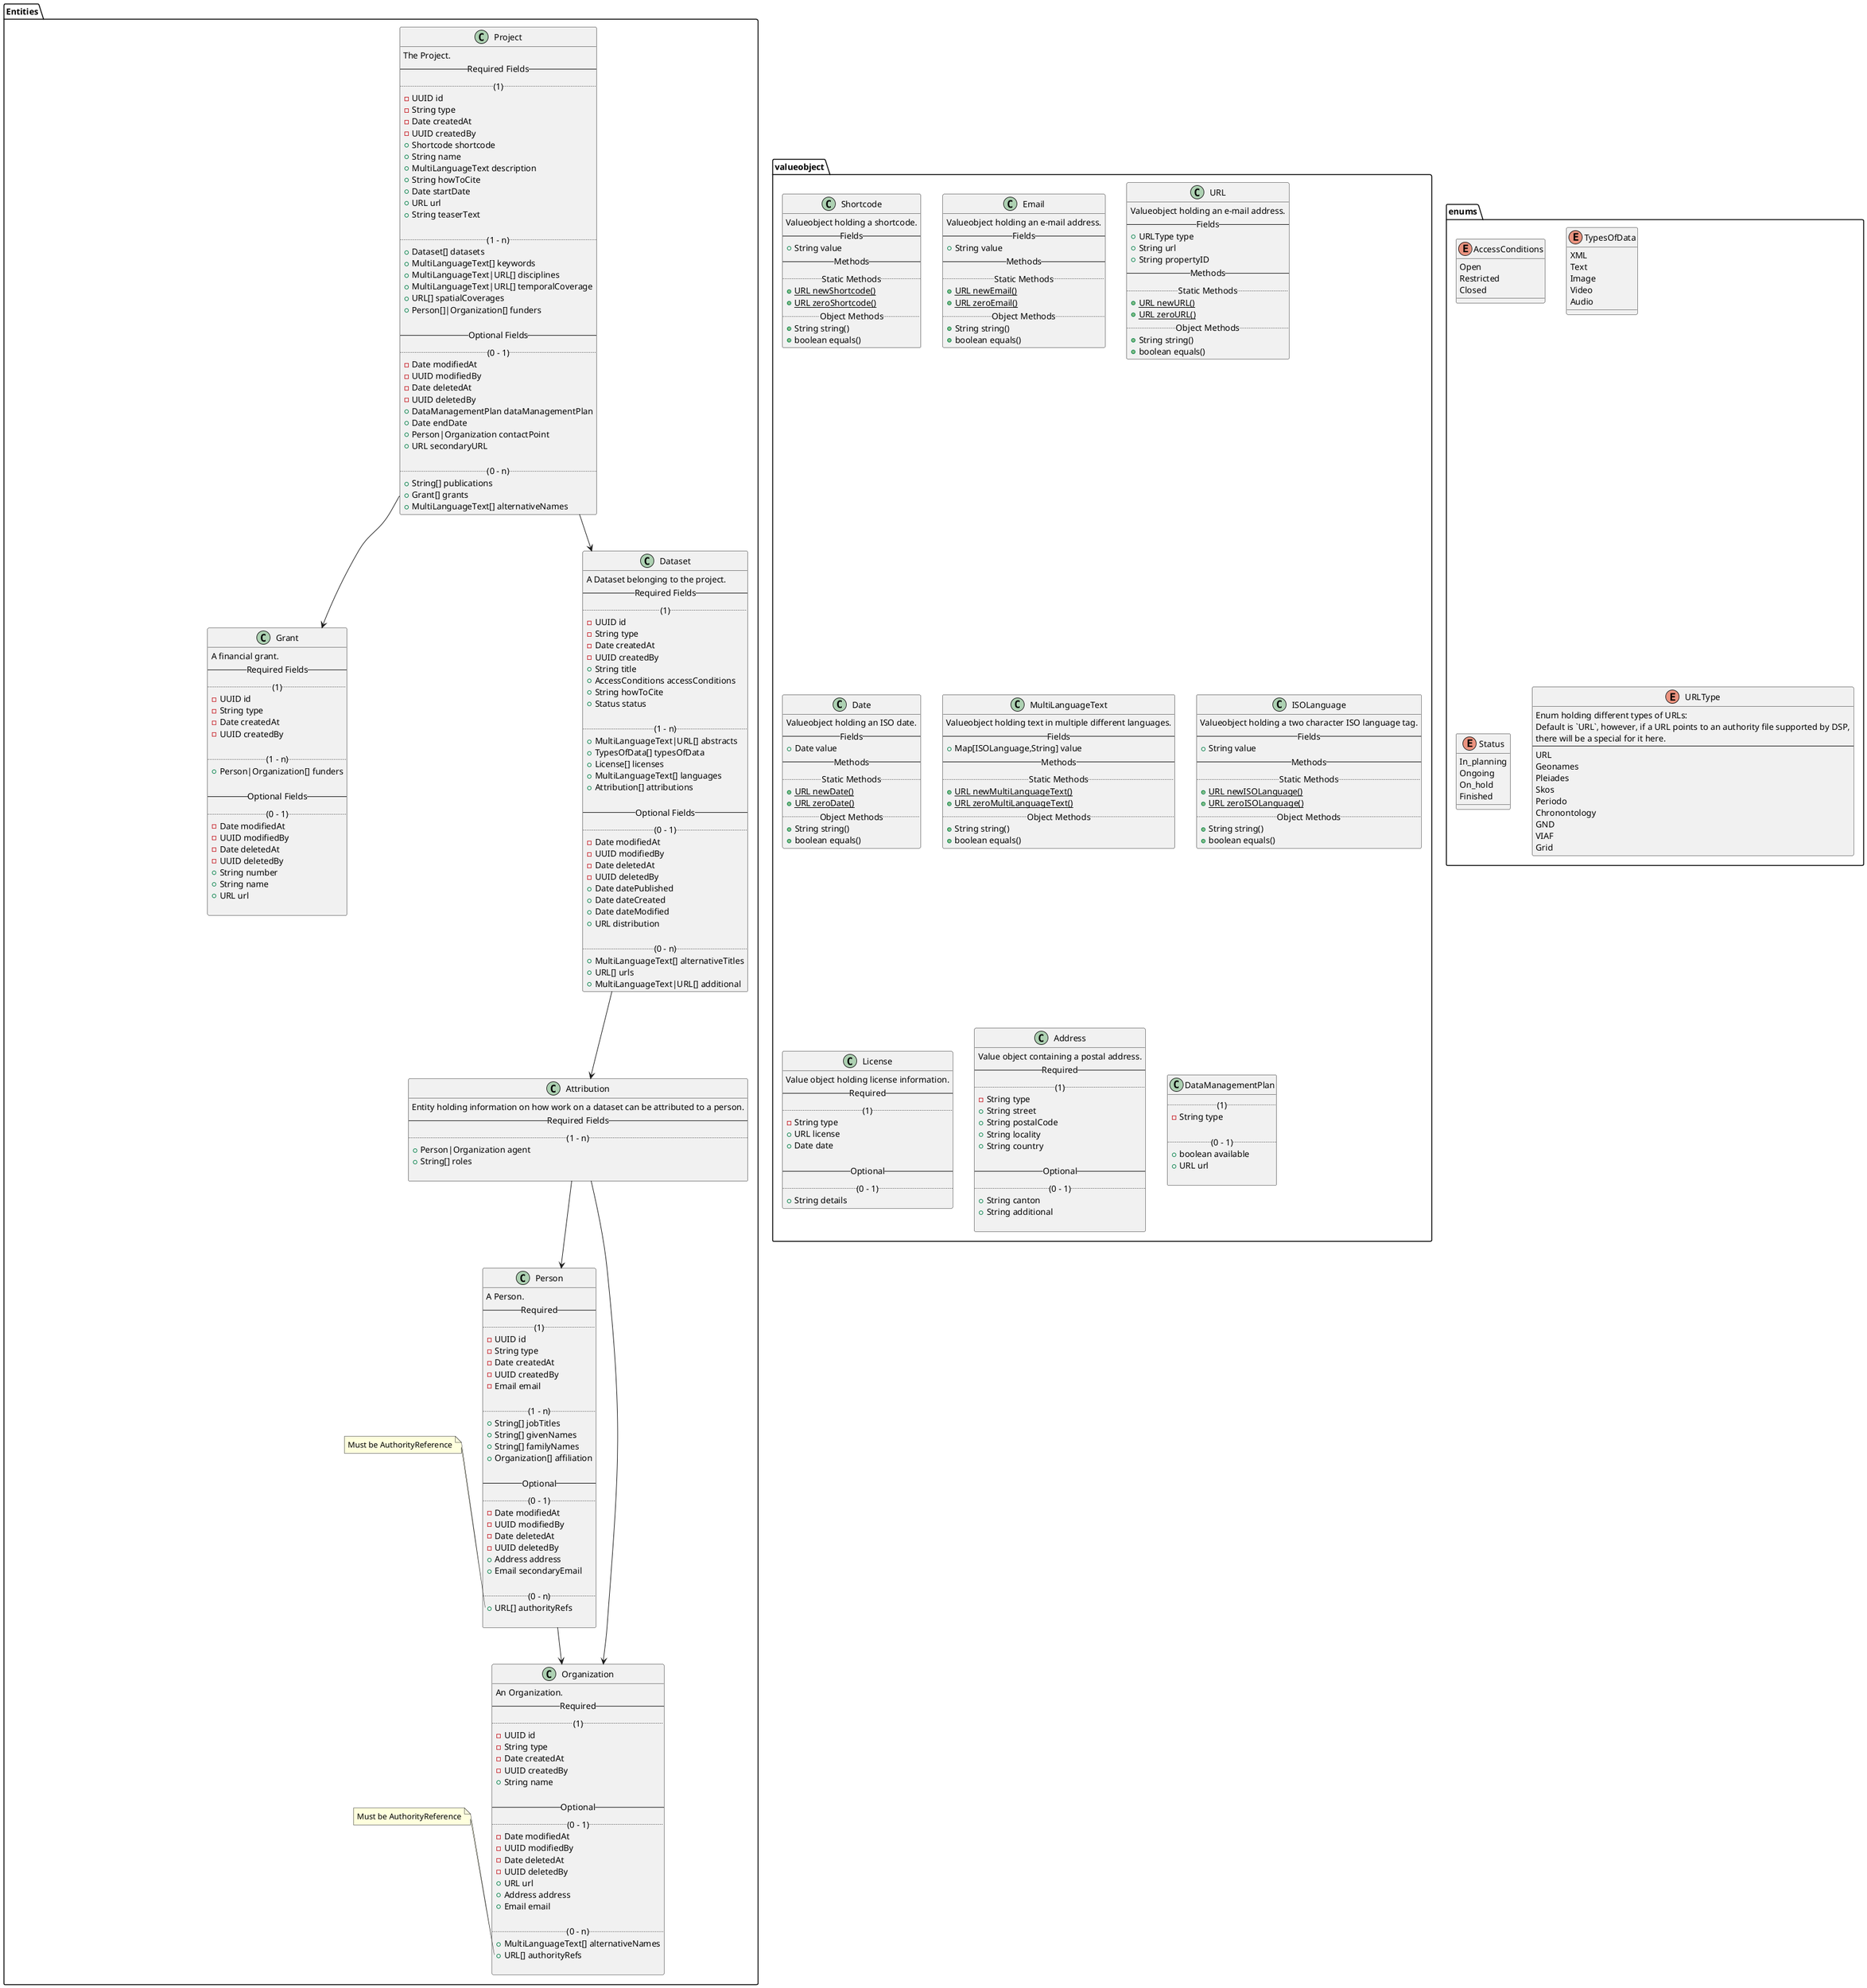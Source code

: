 @startuml Domain Entities

package Entities {

  class Project {
    The Project.
    -- Required Fields --
    .. (1) ..
    -UUID id
    -String type
    -Date createdAt
    -UUID createdBy
    +Shortcode shortcode
    +String name
    +MultiLanguageText description
    +String howToCite
    +Date startDate
    +URL url
    +String teaserText

    .. (1 - n) ..
    +Dataset[] datasets
    +MultiLanguageText[] keywords
    +MultiLanguageText|URL[] disciplines
    +MultiLanguageText|URL[] temporalCoverage
    +URL[] spatialCoverages
    +Person[]|Organization[] funders

    -- Optional Fields --
    .. (0 - 1) ..
    -Date modifiedAt
    -UUID modifiedBy
    -Date deletedAt
    -UUID deletedBy
    +DataManagementPlan dataManagementPlan
    +Date endDate
    +Person|Organization contactPoint
    +URL secondaryURL

    .. (0 - n) ..
    +String[] publications
    +Grant[] grants
    +MultiLanguageText[] alternativeNames
  }

  note left of Project::disciplineTexts
    `disciplineTexts` and `disciplineRefs`
    together are `disciplines` (1-n)
  end note

  note left of Project::temporalCoverageTexts
    `temporalCoverageTexts` and `temporalCoverageRefs`
    together are `temporalCoverages` (1-n)
  end note

  note left of Project::spatialCoverage
    Must be AuthorityReference
  end note

  note left of Project::funderPersons
    `funderPersons` and `funderOrganizations`
    together are `funders` (1-n)
  end note

  note left of Project::contactPerson
    `contactPerson` and `contactOrganization`
    together are `contactPoint` (0-1)
  end note

  class Dataset {
    A Dataset belonging to the project.
    -- Required Fields --
    .. (1) ..
    -UUID id
    -String type
    -Date createdAt
    -UUID createdBy
    +String title
    +AccessConditions accessConditions
    +String howToCite
    +Status status

    .. (1 - n) ..
    +MultiLanguageText|URL[] abstracts
    +TypesOfData[] typesOfData
    +License[] licenses
    +MultiLanguageText[] languages
    +Attribution[] attributions

    -- Optional Fields --
    .. (0 - 1) ..
    -Date modifiedAt
    -UUID modifiedBy
    -Date deletedAt
    -UUID deletedBy
    +Date datePublished
    +Date dateCreated
    +Date dateModified
    +URL distribution

    .. (0 - n) ..
    +MultiLanguageText[] alternativeTitles
    +URL[] urls
    +MultiLanguageText|URL[] additional
  }

  note left of Dataset::abstractTexts
    `abstractTexts` and `abstractURLs`
    together are `abstracts` (1-n)
  end note

  note left of Dataset::documentationTexts
    `documentationTexts` and `documentationURLs`
    together are `documentations` (0-n)
  end note

  class Grant {
    A financial grant.
    -- Required Fields --
    .. (1) ..
    -UUID id
    -String type
    -Date createdAt
    -UUID createdBy

    .. (1 - n) ..
    +Person|Organization[] funders

    -- Optional Fields --
    .. (0 - 1) ..
    -Date modifiedAt
    -UUID modifiedBy
    -Date deletedAt
    -UUID deletedBy
    +String number
    +String name
    +URL url

  }

  note left of Grant::funderPersons
    `funderPersons` and `funderOrganizations`
    together are `funders` (1-n)
  end note

  class Person {
    A Person.
    -- Required --
    .. (1) ..
    -UUID id
    -String type
    -Date createdAt
    -UUID createdBy
    -Email email

    .. (1 - n) ..
    +String[] jobTitles
    +String[] givenNames
    +String[] familyNames
    +Organization[] affiliation

    -- Optional --
    .. (0 - 1) ..
    -Date modifiedAt
    -UUID modifiedBy
    -Date deletedAt
    -UUID deletedBy
    +Address address
    +Email secondaryEmail

    .. (0 - n) ..
    +URL[] authorityRefs

  }

  note left of Person::authorityRefs
    Must be AuthorityReference
  end note

  class Organization {
    An Organization.
    -- Required --
    .. (1) ..
    -UUID id
    -String type
    -Date createdAt
    -UUID createdBy
    +String name

    -- Optional --
    .. (0 - 1) ..
    -Date modifiedAt
    -UUID modifiedBy
    -Date deletedAt
    -UUID deletedBy
    +URL url
    +Address address
    +Email email

    .. (0 - n) ..
    +MultiLanguageText[] alternativeNames
    +URL[] authorityRefs

  }

  note left of Organization::authorityRefs
    Must be AuthorityReference
  end note

  class Attribution {
    Entity holding information on how work on a dataset can be attributed to a person.
    -- Required Fields --
    .. (1 - n) ..
    +Person|Organization agent
    +String[] roles

  }
  
}

package valueobject {

  class Shortcode{
    Valueobject holding a shortcode.
    -- Fields --
    +String value
    -- Methods --
    .. Static Methods ..
    {static} +URL newShortcode()
    {static} +URL zeroShortcode()
    .. Object Methods ..
    +String string()
    +boolean equals()
  }

  class Email{
    Valueobject holding an e-mail address.
    -- Fields --
    +String value
    -- Methods --
    .. Static Methods ..
    {static} +URL newEmail()
    {static} +URL zeroEmail()
    .. Object Methods ..
    +String string()
    +boolean equals()
  }

  class URL{
    Valueobject holding an e-mail address.
    -- Fields --
    +URLType type
    +String url
    +String propertyID
    -- Methods --
    .. Static Methods ..
    {static} +URL newURL()
    {static} +URL zeroURL()
    .. Object Methods ..
    +String string()
    +boolean equals()
  }

  class Date {
    Valueobject holding an ISO date.
    -- Fields --
    +Date value
    -- Methods --
    .. Static Methods ..
    {static} +URL newDate()
    {static} +URL zeroDate()
    .. Object Methods ..
    +String string()
    +boolean equals()
  }

  class MultiLanguageText {
    Valueobject holding text in multiple different languages.
    -- Fields --
    +Map[ISOLanguage,String] value
    -- Methods --
    .. Static Methods ..
    {static} +URL newMultiLanguageText()
    {static} +URL zeroMultiLanguageText()
    .. Object Methods ..
    +String string()
    +boolean equals()
  }

  class ISOLanguage {
    Valueobject holding a two character ISO language tag.
    -- Fields --
    +String value
    -- Methods --
    .. Static Methods ..
    {static} +URL newISOLanguage()
    {static} +URL zeroISOLanguage()
    .. Object Methods ..
    +String string()
    +boolean equals()
  }

  class License {
    Value object holding license information.
    -- Required --
    .. (1) ..
    -String type
    +URL license
    +Date date

    -- Optional --
    .. (0 - 1) ..
    +String details
  }

  class Address {
    Value object containing a postal address.
    -- Required --
    .. (1) ..
    -String type
    +String street
    +String postalCode
    +String locality
    +String country

    -- Optional --
    .. (0 - 1) ..
    +String canton
    +String additional

  }

  class DataManagementPlan {
    .. (1) ..
    -String type

    .. (0 - 1) ..
    +boolean available
    +URL url

  }

}

package enums {

  enum AccessConditions {
    Open
    Restricted
    Closed
  }

  enum TypesOfData {
    XML
    Text
    Image
    Video
    Audio
  }

  enum Status {
    In_planning
    Ongoing
    On_hold
    Finished
  }

  enum URLType {
    Enum holding different types of URLs:
    Default is `URL`, however, if a URL points to an authority file supported by DSP,
    there will be a special for it here.
    ---
    URL
    Geonames
    Pleiades
    Skos
    Periodo
    Chronontology
    GND
    VIAF
    Grid
  }

}


Project --> Dataset
Project --> Grant
Dataset --> Attribution
Attribution --> Person
Attribution --> Organization
Person --> Organization


@enduml
